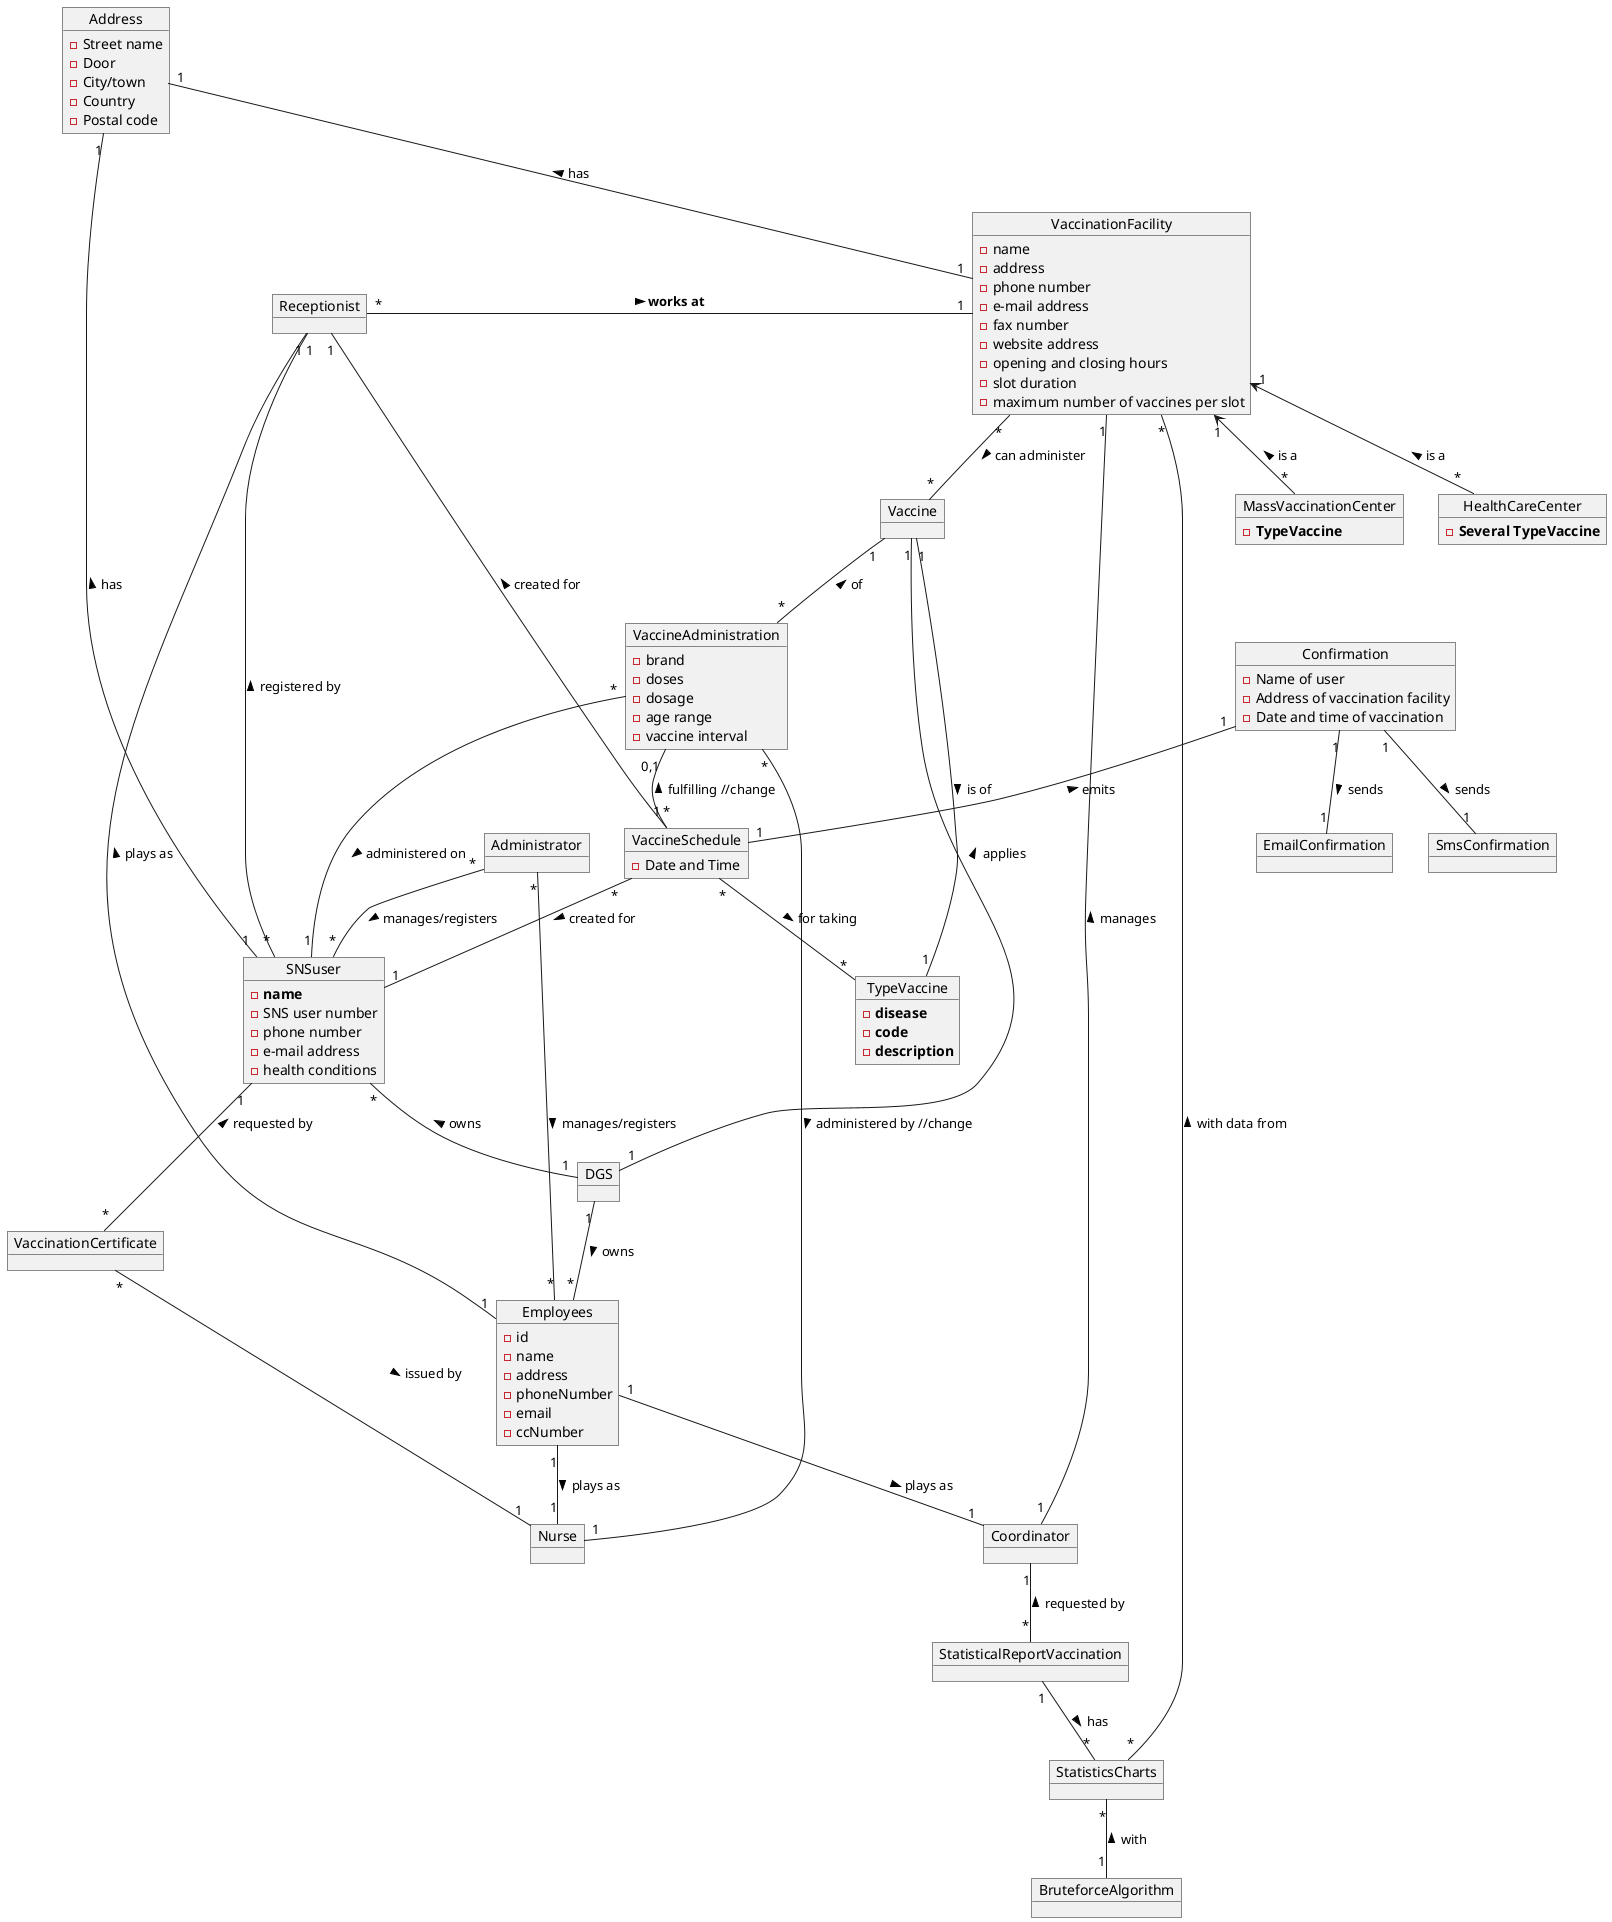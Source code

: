 @startuml
'https://plantuml.com/object-diagram

object SNSuser{
-**name**
-SNS user number
-phone number
-e-mail address
-health conditions
}
object DGS
object Administrator
object Coordinator
object Nurse
object Receptionist
object VaccinationFacility{
-name
-address
-phone number
-e-mail address
-fax number
-website address
-opening and closing hours
-slot duration
-maximum number of vaccines per slot
}
object StatisticalReportVaccination
object MassVaccinationCenter{
-**TypeVaccine**
}
object HealthCareCenter{
-**Several TypeVaccine**
}
object TypeVaccine{
-**disease**
-**code**
-**description**
}

object Vaccine

object VaccineSchedule{
-Date and Time
}
object VaccinationCertificate
object VaccineAdministration {
-brand
-doses
-dosage
-age range
-vaccine interval
}
object Confirmation{
-Name of user
-Address of vaccination facility
-Date and time of vaccination
}
object SmsConfirmation
object EmailConfirmation
object Employees{
-id
-name
-address
-phoneNumber
-email
-ccNumber
}
object StatisticsCharts
object BruteforceAlgorithm
object Address{
-Street name
-Door
-City/town
-Country
-Postal code
}


Administrator"*" -- "*" Employees: > manages/registers
Administrator"*" -- "*" SNSuser: > manages/registers
SNSuser"*"--"1" DGS : < owns
DGS"1" -- "*"Employees : > owns
DGS "1"--"1" Vaccine : > applies
Employees"1"--"1" Receptionist: > plays as
Employees"1"--"1" Nurse: > plays as
Employees"1"--"1" Coordinator: > plays as
Address"1"--"1" VaccinationFacility: < has
Address"1"--"1" SNSuser: < has
SNSuser "1"--"*" VaccinationCertificate: < requested by
Coordinator"1" --"1" VaccinationFacility: > manages
VaccinationFacility"1"<--"*" MassVaccinationCenter: < is a

VaccinationFacility"1"<--"*" HealthCareCenter: < is a
Coordinator"1" -- "*"StatisticalReportVaccination: < requested by
StatisticalReportVaccination"1" -- "*"StatisticsCharts: > has
StatisticsCharts"*" -- "1"BruteforceAlgorithm: < with
StatisticsCharts"*" -- "*"VaccinationFacility: > with data from
VaccinationFacility "*"--"*" Vaccine: > can administer
VaccineSchedule"*" -- "1"SNSuser: > created for
VaccineSchedule"*" -- "1"Receptionist: > created for
VaccineAdministration"*" -- "1"Nurse: > administered by //change
Vaccine"1" -- "*"VaccineAdministration: < of
Receptionist"1" -- "*"SNSuser: < registered by
VaccineAdministration"*" -- "1"SNSuser: > administered on
VaccineAdministration"0,1" -- "1"VaccineSchedule: < fulfilling //change
VaccinationCertificate"*" -- "1"Nurse: > issued by
Confirmation"1" -- "1"VaccineSchedule: < emits
Confirmation"1" -- "1"SmsConfirmation:> sends
Confirmation "1"--"1" EmailConfirmation: > sends
VaccineSchedule"*" -- "*"TypeVaccine:> for taking
Vaccine"1" --"1" TypeVaccine:> is of
Receptionist "*" - "1" VaccinationFacility : > **works at**

@enduml
